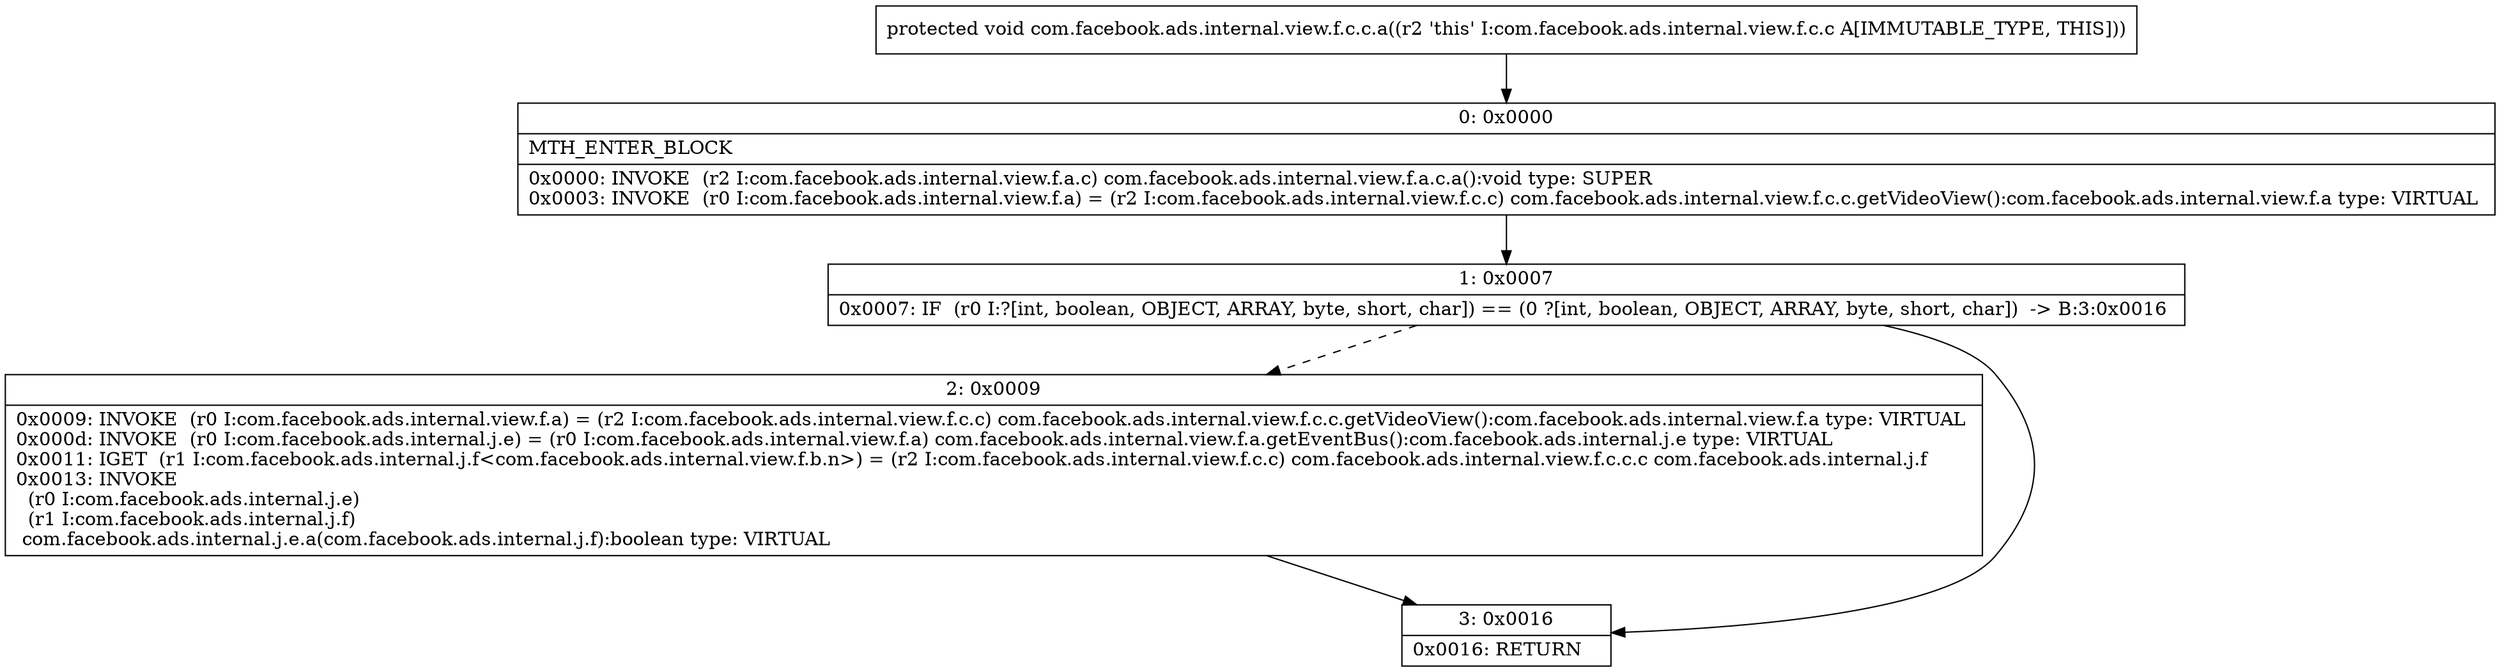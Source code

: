 digraph "CFG forcom.facebook.ads.internal.view.f.c.c.a()V" {
Node_0 [shape=record,label="{0\:\ 0x0000|MTH_ENTER_BLOCK\l|0x0000: INVOKE  (r2 I:com.facebook.ads.internal.view.f.a.c) com.facebook.ads.internal.view.f.a.c.a():void type: SUPER \l0x0003: INVOKE  (r0 I:com.facebook.ads.internal.view.f.a) = (r2 I:com.facebook.ads.internal.view.f.c.c) com.facebook.ads.internal.view.f.c.c.getVideoView():com.facebook.ads.internal.view.f.a type: VIRTUAL \l}"];
Node_1 [shape=record,label="{1\:\ 0x0007|0x0007: IF  (r0 I:?[int, boolean, OBJECT, ARRAY, byte, short, char]) == (0 ?[int, boolean, OBJECT, ARRAY, byte, short, char])  \-\> B:3:0x0016 \l}"];
Node_2 [shape=record,label="{2\:\ 0x0009|0x0009: INVOKE  (r0 I:com.facebook.ads.internal.view.f.a) = (r2 I:com.facebook.ads.internal.view.f.c.c) com.facebook.ads.internal.view.f.c.c.getVideoView():com.facebook.ads.internal.view.f.a type: VIRTUAL \l0x000d: INVOKE  (r0 I:com.facebook.ads.internal.j.e) = (r0 I:com.facebook.ads.internal.view.f.a) com.facebook.ads.internal.view.f.a.getEventBus():com.facebook.ads.internal.j.e type: VIRTUAL \l0x0011: IGET  (r1 I:com.facebook.ads.internal.j.f\<com.facebook.ads.internal.view.f.b.n\>) = (r2 I:com.facebook.ads.internal.view.f.c.c) com.facebook.ads.internal.view.f.c.c.c com.facebook.ads.internal.j.f \l0x0013: INVOKE  \l  (r0 I:com.facebook.ads.internal.j.e)\l  (r1 I:com.facebook.ads.internal.j.f)\l com.facebook.ads.internal.j.e.a(com.facebook.ads.internal.j.f):boolean type: VIRTUAL \l}"];
Node_3 [shape=record,label="{3\:\ 0x0016|0x0016: RETURN   \l}"];
MethodNode[shape=record,label="{protected void com.facebook.ads.internal.view.f.c.c.a((r2 'this' I:com.facebook.ads.internal.view.f.c.c A[IMMUTABLE_TYPE, THIS])) }"];
MethodNode -> Node_0;
Node_0 -> Node_1;
Node_1 -> Node_2[style=dashed];
Node_1 -> Node_3;
Node_2 -> Node_3;
}

